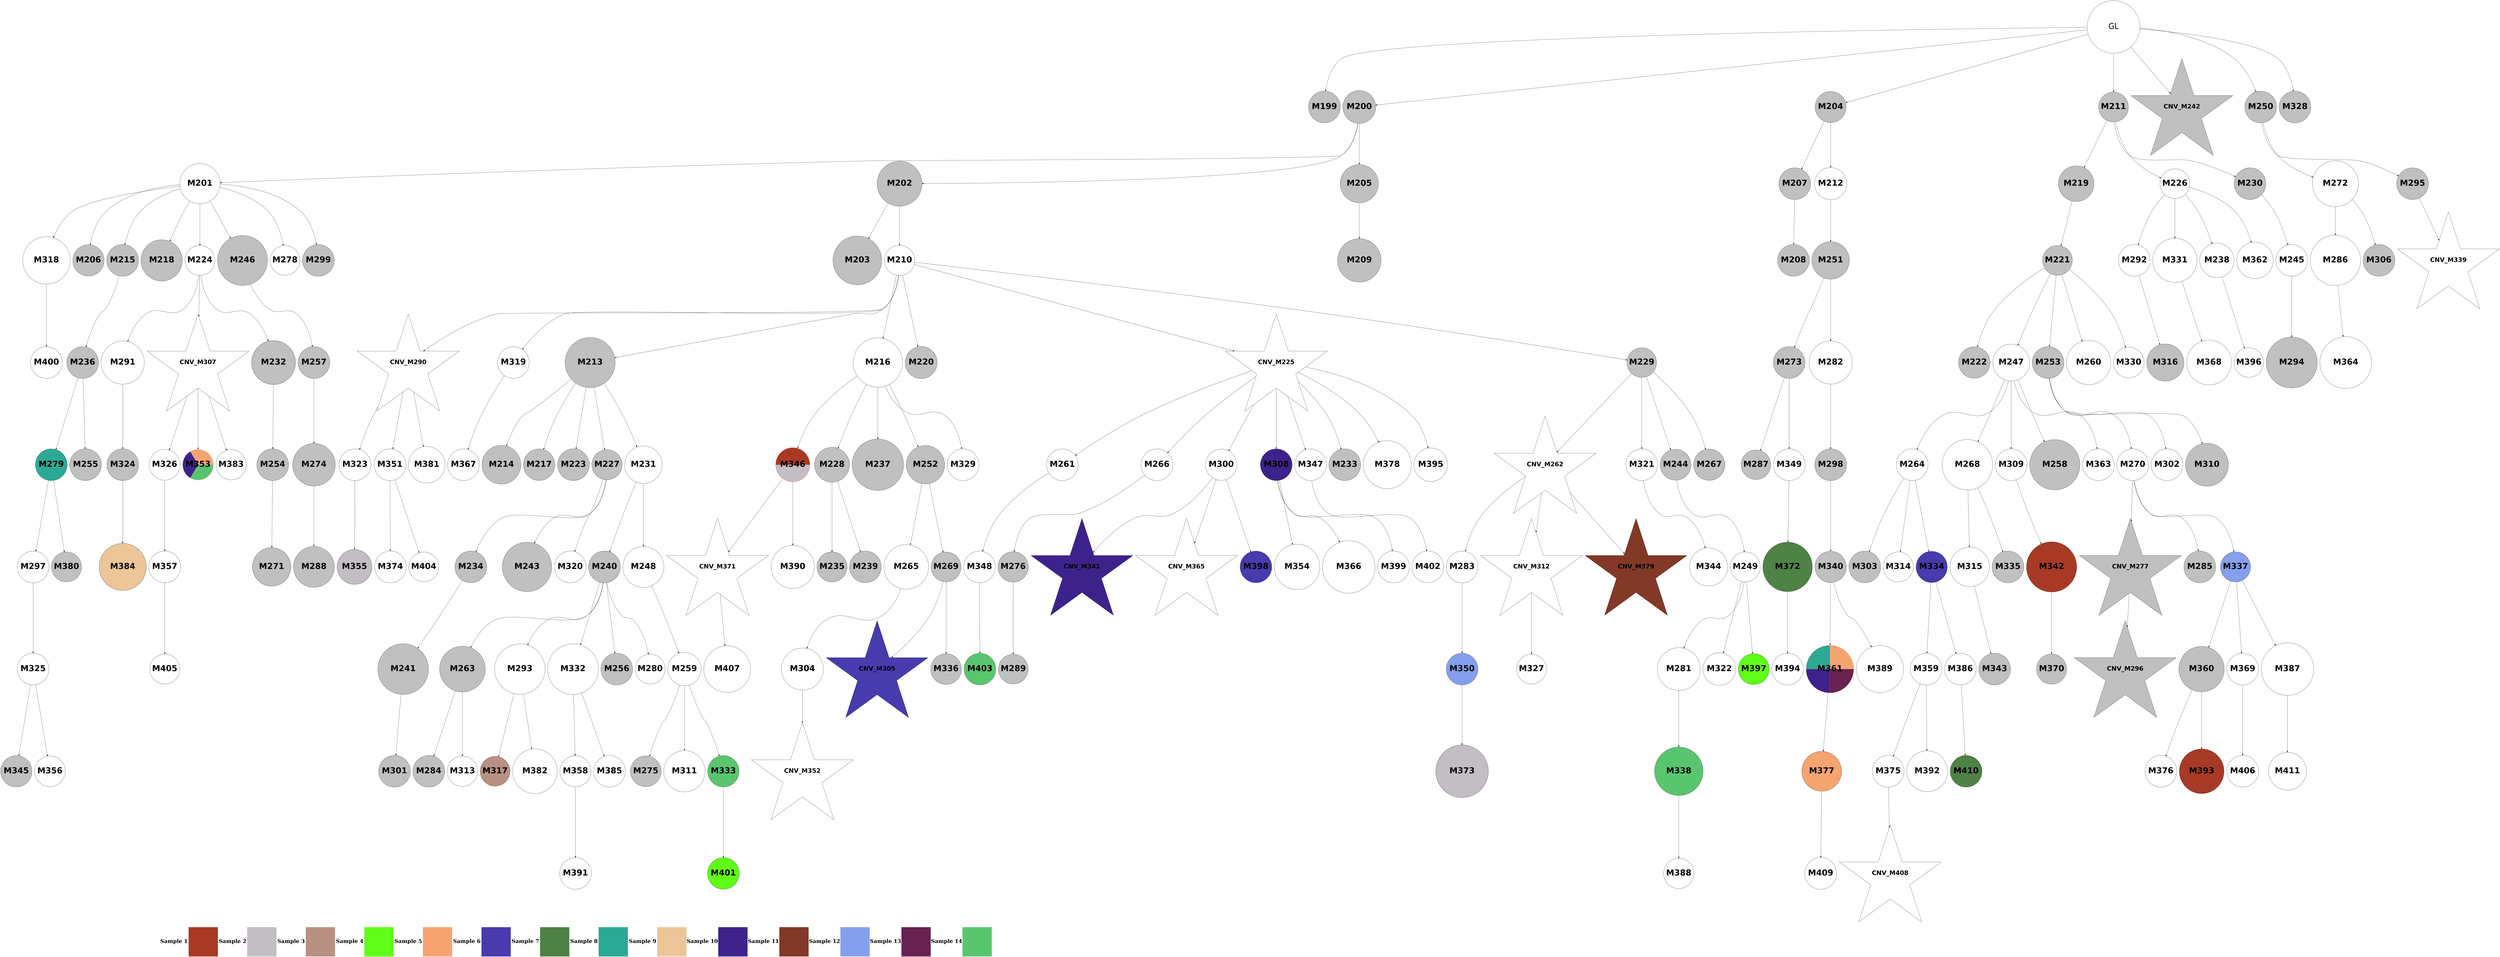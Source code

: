 digraph G { 
rankdir=TB;
256 -> 273;
259 -> 276;
261 -> 277;
261 -> 313;
261 -> 335;
263 -> 350;
264 -> 285;
264 -> 314;
264 -> 381;
265 -> 286;
265 -> 315;
266 -> 305;
266 -> 316;
266 -> 336;
267 -> 306;
268 -> 278;
270 -> 317;
270 -> 337;
271 -> 307;
271 -> 338;
272 -> 279;
272 -> 287;
272 -> 339;
274 -> 288;
274 -> 308;
275 -> 289;
275 -> 351;
276 -> 290;
278 -> 291;
279 -> 298;
281 -> 299;
281 -> 382;
283 -> 340;
284 -> 300;
285 -> 352;
288 -> 366;
292 -> 325;
292 -> 353;
292 -> 383;
293 -> 326;
294 -> 318;
295 -> 319;
295 -> 384;
297 -> 341;
299 -> 327;
300 -> 342;
302 -> 343;
302 -> 367;
302 -> 400;
306 -> 354;
309 -> 328;
309 -> 355;
309 -> 385;
310 -> 356;
310 -> 368;
310 -> 401;
311 -> 344;
314 -> 329;
317 -> 345;
320 -> 402;
321 -> 369;
323 -> 346;
325 -> 357;
326 -> 386;
327 -> 347;
327 -> 358;
328 -> 359;
333 -> 370;
334 -> 360;
334 -> 387;
335 -> 403;
336 -> 361;
336 -> 388;
339 -> 362;
339 -> 371;
339 -> 389;
340 -> 390;
342 -> 363;
342 -> 391;
344 -> 372;
348 -> 373;
348 -> 392;
349 -> 404;
350 -> 405;
351 -> 374;
352 -> 375;
353 -> 376;
353 -> 406;
359 -> 407;
360 -> 393;
361 -> 377;
361 -> 394;
362 -> 378;
362 -> 395;
363 -> 379;
371 -> 408;
373 -> 409;
374 -> 396;
377 -> 410;
379 -> 411;
388 -> 412;
389 -> 413;
200 -> 201;
200 -> 202;
200 -> 206;
200 -> 213;
200 -> 244;
200 -> 252;
200 -> 330;
202 -> 203;
202 -> 204;
202 -> 207;
203 -> 208;
203 -> 217;
203 -> 220;
203 -> 226;
203 -> 248;
203 -> 280;
203 -> 301;
203 -> 320;
204 -> 205;
204 -> 212;
206 -> 209;
206 -> 214;
207 -> 211;
209 -> 210;
212 -> 215;
212 -> 218;
212 -> 222;
212 -> 227;
212 -> 231;
212 -> 292;
212 -> 321;
213 -> 221;
213 -> 228;
213 -> 232;
214 -> 253;
215 -> 216;
215 -> 219;
215 -> 225;
215 -> 229;
215 -> 233;
217 -> 238;
218 -> 230;
218 -> 239;
218 -> 254;
218 -> 331;
218 -> 348;
221 -> 223;
223 -> 224;
223 -> 249;
223 -> 255;
223 -> 262;
223 -> 332;
226 -> 234;
226 -> 293;
226 -> 309;
227 -> 235;
227 -> 263;
227 -> 268;
227 -> 302;
227 -> 310;
227 -> 349;
227 -> 380;
227 -> 397;
228 -> 240;
228 -> 294;
228 -> 333;
228 -> 364;
229 -> 236;
229 -> 245;
229 -> 322;
230 -> 237;
230 -> 241;
231 -> 246;
231 -> 264;
231 -> 269;
231 -> 323;
232 -> 247;
233 -> 242;
233 -> 250;
234 -> 256;
236 -> 243;
238 -> 257;
238 -> 281;
240 -> 398;
242 -> 258;
242 -> 265;
242 -> 282;
242 -> 295;
242 -> 334;
243 -> 303;
246 -> 251;
247 -> 296;
248 -> 259;
249 -> 260;
249 -> 266;
249 -> 270;
249 -> 311;
249 -> 365;
250 -> 261;
251 -> 283;
251 -> 324;
251 -> 399;
252 -> 274;
252 -> 297;
253 -> 275;
253 -> 284;
254 -> 267;
254 -> 271;
255 -> 272;
255 -> 304;
255 -> 312;
259 [shape=circle style=filled fillcolor=grey fontname="helvetica-bold" fontsize=56 label="M257" width=0.76 height=2 ];
246 [shape=circle style=filled fillcolor=grey fontname="helvetica-bold" fontsize=56 label="M244" width=2.22 height=2 ];
340 [shape=circle style=filled fillcolor="#59c66f" fontname="helvetica-bold" fontsize=56 label="M338" width=4.6 height=2 ];
405 [shape=circle style=filled fillcolor="#59c66f" fontname="helvetica-bold" fontsize=56 label="M403" width=1.43 height=2 ];
275 [shape=circle style=filled fillcolor=grey fontname="helvetica-bold" fontsize=56 label="M273" width=1.51 height=2 ];
326 [shape=circle style=filled fillcolor=grey fontname="helvetica-bold" fontsize=56 label="M324" width=1.56 height=2 ];
300 [shape=circle style=filled fillcolor=grey fontname="helvetica-bold" fontsize=56 label="M298" width=1.52 height=2 ];
335 [shape=circle style=filled fillcolor="#59c66f" fontname="helvetica-bold" fontsize=56 label="M333" width=2.05 height=2 ];
355 [shape=circle style=wedged color="#f6a470:#3e228c:#59c66f" fontname="helvetica-bold" fontsize=56 label="M353" width=2.9 height=2 ];
323 [shape=circle style=filled fillcolor=white fontname="helvetica-bold" fontsize=56 label="M321" width=0.3 height=2 ];
226 [shape=circle style=filled fillcolor=white fontname="helvetica-bold" fontsize=56 label="M224" width=2.52 height=2 ];
245 [shape=circle style=filled fillcolor=grey fontname="helvetica-bold" fontsize=56 label="M243" width=4.68 height=2 ];
360 [shape=circle style=filled fillcolor=white fontname="helvetica-bold" fontsize=56 label="M358" width=2.13 height=2 ];
207 [shape=circle style=filled fillcolor=grey fontname="helvetica-bold" fontsize=56 label="M205" width=3.63 height=2 ];
384 [shape=circle style=filled fillcolor=white fontname="helvetica-bold" fontsize=56 label="M382" width=4.24 height=2 ];
352 [shape=circle style=filled fillcolor="#859fed" fontname="helvetica-bold" fontsize=56 label="M350" width=0.18 height=2 ];
389 [shape=circle style=filled fillcolor=white fontname="helvetica-bold" fontsize=56 label="M387" width=4.99 height=2 ];
343 [shape=star style=filled fillcolor="#3e228c" fontname="helvetica-bold" fontsize=42 label="CNV_M341"];
377 [shape=circle style=filled fillcolor=white fontname="helvetica-bold" fontsize=56 label="M375" width=0.32 height=2 ];
311 [shape=circle style=filled fillcolor=white fontname="helvetica-bold" fontsize=56 label="M309" width=2 height=2 ];
346 [shape=circle style=filled fillcolor=white fontname="helvetica-bold" fontsize=56 label="M344" width=3.61 height=2 ];
233 [shape=circle style=filled fillcolor=white fontname="helvetica-bold" fontsize=56 label="M231" width=3.56 height=2 ];
235 [shape=circle style=filled fillcolor=grey fontname="helvetica-bold" fontsize=56 label="M233" width=1.28 height=2 ];
225 [shape=circle style=filled fillcolor=grey fontname="helvetica-bold" fontsize=56 label="M223" width=0.65 height=2 ];
353 [shape=circle style=filled fillcolor=white fontname="helvetica-bold" fontsize=56 label="M351" width=1.01 height=2 ];
388 [shape=circle style=filled fillcolor=white fontname="helvetica-bold" fontsize=56 label="M386" width=1.66 height=2 ];
381 [shape=star style=filled fillcolor="#823927" fontname="helvetica-bold" fontsize=42 label="CNV_M379"];
319 [shape=circle style=filled fillcolor="#b89182" fontname="helvetica-bold" fontsize=56 label="M317" width=2.61 height=2 ];
400 [shape=circle style=filled fillcolor="#483bad" fontname="helvetica-bold" fontsize=56 label="M398" width=0.55 height=2 ];
309 [shape=star style=filled fillcolor=white fontname="helvetica-bold" fontsize=42 label="CNV_M307"];
345 [shape=circle style=filled fillcolor=grey fontname="helvetica-bold" fontsize=56 label="M343" width=0.08 height=2 ];
329 [shape=circle style=filled fillcolor=white fontname="helvetica-bold" fontsize=56 label="M327" width=2.71 height=2 ];
318 [shape=circle style=filled fillcolor=grey fontname="helvetica-bold" fontsize=56 label="M316" width=3.53 height=2 ];
251 [shape=circle style=filled fillcolor=white fontname="helvetica-bold" fontsize=56 label="M249" width=2.62 height=2 ];
239 [shape=circle style=filled fillcolor=grey fontname="helvetica-bold" fontsize=56 label="M237" width=4.88 height=2 ];
357 [shape=circle style=filled fillcolor="#c3bec3" fontname="helvetica-bold" fontsize=56 label="M355" width=3.3 height=2 ];
399 [shape=circle style=filled fillcolor="#5ffd17" fontname="helvetica-bold" fontsize=56 label="M397" width=2.21 height=2 ];
401 [shape=circle style=filled fillcolor=white fontname="helvetica-bold" fontsize=56 label="M399" width=0.6 height=2 ];
242 [shape=circle style=filled fillcolor=grey fontname="helvetica-bold" fontsize=56 label="M240" width=0.53 height=2 ];
383 [shape=circle style=filled fillcolor=white fontname="helvetica-bold" fontsize=56 label="M381" width=3.47 height=2 ];
248 [shape=circle style=filled fillcolor=grey fontname="helvetica-bold" fontsize=56 label="M246" width=4.74 height=2 ];
255 [shape=circle style=filled fillcolor=grey fontname="helvetica-bold" fontsize=56 label="M253" width=1.32 height=2 ];
342 [shape=circle style=filled fillcolor=grey fontname="helvetica-bold" fontsize=56 label="M340" width=2.05 height=2 ];
271 [shape=circle style=filled fillcolor=grey fontname="helvetica-bold" fontsize=56 label="M269" width=2.62 height=2 ];
230 [shape=circle style=filled fillcolor=grey fontname="helvetica-bold" fontsize=56 label="M228" width=3.3 height=2 ];
213 [shape=circle style=filled fillcolor=grey fontname="helvetica-bold" fontsize=56 label="M211" width=2.71 height=2 ];
349 [shape=circle style=filled fillcolor=white fontname="helvetica-bold" fontsize=56 label="M347" width=1.18 height=2 ];
254 [shape=circle style=filled fillcolor=grey fontname="helvetica-bold" fontsize=56 label="M252" width=3.64 height=2 ];
224 [shape=circle style=filled fillcolor=grey fontname="helvetica-bold" fontsize=56 label="M222" width=2.99 height=2 ];
261 [shape=circle style=filled fillcolor=white fontname="helvetica-bold" fontsize=56 label="M259" width=3.17 height=2 ];
249 [shape=circle style=filled fillcolor=white fontname="helvetica-bold" fontsize=56 label="M247" width=3.5 height=2 ];
236 [shape=circle style=filled fillcolor=grey fontname="helvetica-bold" fontsize=56 label="M234" width=1.77 height=2 ];
286 [shape=circle style=filled fillcolor=grey fontname="helvetica-bold" fontsize=56 label="M284" width=0.21 height=2 ];
369 [shape=circle style=filled fillcolor=white fontname="helvetica-bold" fontsize=56 label="M367" width=0.52 height=2 ];
240 [shape=circle style=filled fillcolor=white fontname="helvetica-bold" fontsize=56 label="M238" width=3.27 height=2 ];
203 [shape=circle style=filled fillcolor=white fontname="helvetica-bold" fontsize=56 label="M201" width=3.82 height=2 ];
229 [shape=circle style=filled fillcolor=grey fontname="helvetica-bold" fontsize=56 label="M227" width=2.86 height=2 ];
301 [shape=circle style=filled fillcolor=grey fontname="helvetica-bold" fontsize=56 label="M299" width=1.05 height=2 ];
215 [shape=circle style=filled fillcolor=grey fontname="helvetica-bold" fontsize=56 label="M213" width=4.75 height=2 ];
204 [shape=circle style=filled fillcolor=grey fontname="helvetica-bold" fontsize=56 label="M202" width=4.27 height=2 ];
264 [shape=star style=filled fillcolor=white fontname="helvetica-bold" fontsize=42 label="CNV_M262"];
407 [shape=circle style=filled fillcolor=white fontname="helvetica-bold" fontsize=56 label="M405" width=2.55 height=2 ];
232 [shape=circle style=filled fillcolor=grey fontname="helvetica-bold" fontsize=56 label="M230" width=1.71 height=2 ];
410 [shape=star style=filled fillcolor=white fontname="helvetica-bold" fontsize=42 label="CNV_M408"];
270 [shape=circle style=filled fillcolor=white fontname="helvetica-bold" fontsize=56 label="M268" width=4.79 height=2 ];
402 [shape=circle style=filled fillcolor=white fontname="helvetica-bold" fontsize=56 label="M400" width=0.83 height=2 ];
258 [shape=circle style=filled fillcolor=grey fontname="helvetica-bold" fontsize=56 label="M256" width=1.28 height=2 ];
344 [shape=circle style=filled fillcolor="#a83a25" fontname="helvetica-bold" fontsize=56 label="M342" width=4.76 height=2 ];
274 [shape=circle style=filled fillcolor=white fontname="helvetica-bold" fontsize=56 label="M272" width=4.36 height=2 ];
364 [shape=circle style=filled fillcolor=white fontname="helvetica-bold" fontsize=56 label="M362" width=3.46 height=2 ];
304 [shape=circle style=filled fillcolor=white fontname="helvetica-bold" fontsize=56 label="M302" width=1.06 height=2 ];
282 [shape=circle style=filled fillcolor=white fontname="helvetica-bold" fontsize=56 label="M280" width=2.62 height=2 ];
277 [shape=circle style=filled fillcolor=grey fontname="helvetica-bold" fontsize=56 label="M275" width=2.23 height=2 ];
211 [shape=circle style=filled fillcolor=grey fontname="helvetica-bold" fontsize=56 label="M209" width=4.12 height=2 ];
273 [shape=circle style=filled fillcolor=grey fontname="helvetica-bold" fontsize=56 label="M271" width=3.65 height=2 ];
387 [shape=circle style=filled fillcolor=white fontname="helvetica-bold" fontsize=56 label="M385" width=1.19 height=2 ];
324 [shape=circle style=filled fillcolor=white fontname="helvetica-bold" fontsize=56 label="M322" width=3.11 height=2 ];
218 [shape=circle style=filled fillcolor=white fontname="helvetica-bold" fontsize=56 label="M216" width=4.68 height=2 ];
370 [shape=circle style=filled fillcolor=white fontname="helvetica-bold" fontsize=56 label="M368" width=4.25 height=2 ];
392 [shape=circle style=filled fillcolor=white fontname="helvetica-bold" fontsize=56 label="M390" width=4.1 height=2 ];
365 [shape=circle style=filled fillcolor=white fontname="helvetica-bold" fontsize=56 label="M363" width=1.35 height=2 ];
379 [shape=circle style=filled fillcolor="#f6a470" fontname="helvetica-bold" fontsize=56 label="M377" width=3.78 height=2 ];
293 [shape=circle style=filled fillcolor=white fontname="helvetica-bold" fontsize=56 label="M291" width=4.1 height=2 ];
351 [shape=circle style=filled fillcolor=white fontname="helvetica-bold" fontsize=56 label="M349" width=0.21 height=2 ];
237 [shape=circle style=filled fillcolor=grey fontname="helvetica-bold" fontsize=56 label="M235" width=2.55 height=2 ];
411 [shape=circle style=filled fillcolor=white fontname="helvetica-bold" fontsize=56 label="M409" width=3.02 height=2 ];
257 [shape=circle style=filled fillcolor=grey fontname="helvetica-bold" fontsize=56 label="M255" width=1.75 height=2 ];
358 [shape=circle style=filled fillcolor=white fontname="helvetica-bold" fontsize=56 label="M356" width=2.27 height=2 ];
231 [shape=circle style=filled fillcolor=grey fontname="helvetica-bold" fontsize=56 label="M229" width=2.76 height=2 ];
361 [shape=circle style=filled fillcolor=white fontname="helvetica-bold" fontsize=56 label="M359" width=1.44 height=2 ];
202 [shape=circle style=filled fillcolor=grey fontname="helvetica-bold" fontsize=56 label="M200" width=3.11 height=2 ];
296 [shape=circle style=filled fillcolor=grey fontname="helvetica-bold" fontsize=56 label="M294" width=4.83 height=2 ];
292 [shape=star style=filled fillcolor=white fontname="helvetica-bold" fontsize=42 label="CNV_M290"];
299 [shape=circle style=filled fillcolor=white fontname="helvetica-bold" fontsize=56 label="M297" width=0.71 height=2 ];
220 [shape=circle style=filled fillcolor=grey fontname="helvetica-bold" fontsize=56 label="M218" width=3.92 height=2 ];
368 [shape=circle style=filled fillcolor=white fontname="helvetica-bold" fontsize=56 label="M366" width=4.98 height=2 ];
287 [shape=circle style=filled fillcolor=grey fontname="helvetica-bold" fontsize=56 label="M285" width=1.67 height=2 ];
331 [shape=circle style=filled fillcolor=white fontname="helvetica-bold" fontsize=56 label="M329" width=1.81 height=2 ];
378 [shape=circle style=filled fillcolor=white fontname="helvetica-bold" fontsize=56 label="M376" width=1.4 height=2 ];
265 [shape=circle style=filled fillcolor=grey fontname="helvetica-bold" fontsize=56 label="M263" width=4.33 height=2 ];
393 [shape=circle style=filled fillcolor=white fontname="helvetica-bold" fontsize=56 label="M391" width=1.14 height=2 ];
222 [shape=circle style=filled fillcolor=grey fontname="helvetica-bold" fontsize=56 label="M220" width=3.04 height=2 ];
201 [shape=circle style=filled fillcolor=grey fontname="helvetica-bold" fontsize=56 label="M199" width=0.26 height=2 ];
209 [shape=circle style=filled fillcolor=grey fontname="helvetica-bold" fontsize=56 label="M207" width=1.44 height=2 ];
359 [shape=circle style=filled fillcolor=white fontname="helvetica-bold" fontsize=56 label="M357" width=1.55 height=2 ];
212 [shape=circle style=filled fillcolor=white fontname="helvetica-bold" fontsize=56 label="M210" width=2.43 height=2 ];
272 [shape=circle style=filled fillcolor=white fontname="helvetica-bold" fontsize=56 label="M270" width=0.78 height=2 ];
253 [shape=circle style=filled fillcolor=grey fontname="helvetica-bold" fontsize=56 label="M251" width=3.56 height=2 ];
223 [shape=circle style=filled fillcolor=grey fontname="helvetica-bold" fontsize=56 label="M221" width=2.66 height=2 ];
376 [shape=circle style=filled fillcolor=white fontname="helvetica-bold" fontsize=56 label="M374" width=0.56 height=2 ];
372 [shape=circle style=filled fillcolor=grey fontname="helvetica-bold" fontsize=56 label="M370" width=2.48 height=2 ];
243 [shape=circle style=filled fillcolor=grey fontname="helvetica-bold" fontsize=56 label="M241" width=4.81 height=2 ];
394 [shape=circle style=filled fillcolor=white fontname="helvetica-bold" fontsize=56 label="M392" width=3.89 height=2 ];
263 [shape=circle style=filled fillcolor=white fontname="helvetica-bold" fontsize=56 label="M261" width=1.82 height=2 ];
291 [shape=circle style=filled fillcolor=grey fontname="helvetica-bold" fontsize=56 label="M289" width=2.61 height=2 ];
408 [shape=circle style=filled fillcolor=white fontname="helvetica-bold" fontsize=56 label="M406" width=1.1 height=2 ];
289 [shape=circle style=filled fillcolor=grey fontname="helvetica-bold" fontsize=56 label="M287" width=2.77 height=2 ];
238 [shape=circle style=filled fillcolor=grey fontname="helvetica-bold" fontsize=56 label="M236" width=0.69 height=2 ];
298 [shape=star style=filled fillcolor=grey fontname="helvetica-bold" fontsize=42 label="CNV_M296"];
386 [shape=circle style=filled fillcolor="#ecc599" fontname="helvetica-bold" fontsize=56 label="M384" width=4.47 height=2 ];
308 [shape=circle style=filled fillcolor=grey fontname="helvetica-bold" fontsize=56 label="M306" width=0.59 height=2 ];
297 [shape=circle style=filled fillcolor=grey fontname="helvetica-bold" fontsize=56 label="M295" width=0.29 height=2 ];
412 [shape=circle style=filled fillcolor="#4f8245" fontname="helvetica-bold" fontsize=56 label="M410" width=0.39 height=2 ];
382 [shape=circle style=filled fillcolor=grey fontname="helvetica-bold" fontsize=56 label="M380" width=2.83 height=2 ];
371 [shape=circle style=filled fillcolor=white fontname="helvetica-bold" fontsize=56 label="M369" width=0.9 height=2 ];
285 [shape=circle style=filled fillcolor=white fontname="helvetica-bold" fontsize=56 label="M283" width=1.98 height=2 ];
216 [shape=circle style=filled fillcolor=grey fontname="helvetica-bold" fontsize=56 label="M214" width=3.68 height=2 ];
409 [shape=circle style=filled fillcolor=white fontname="helvetica-bold" fontsize=56 label="M407" width=4.43 height=2 ];
250 [shape=circle style=filled fillcolor=white fontname="helvetica-bold" fontsize=56 label="M248" width=3.89 height=2 ];
362 [shape=circle style=filled fillcolor=grey fontname="helvetica-bold" fontsize=56 label="M360" width=4.31 height=2 ];
217 [shape=circle style=filled fillcolor=grey fontname="helvetica-bold" fontsize=56 label="M215" width=1.21 height=2 ];
302 [shape=circle style=filled fillcolor=white fontname="helvetica-bold" fontsize=56 label="M300" width=2.97 height=2 ];
338 [shape=circle style=filled fillcolor=grey fontname="helvetica-bold" fontsize=56 label="M336" width=2.24 height=2 ];
262 [shape=circle style=filled fillcolor=white fontname="helvetica-bold" fontsize=56 label="M260" width=4.2 height=2 ];
350 [shape=circle style=filled fillcolor=white fontname="helvetica-bold" fontsize=56 label="M348" width=1.31 height=2 ];
256 [shape=circle style=filled fillcolor=grey fontname="helvetica-bold" fontsize=56 label="M254" width=0.16 height=2 ];
396 [shape=circle style=filled fillcolor=white fontname="helvetica-bold" fontsize=56 label="M394" width=0.29 height=2 ];
334 [shape=circle style=filled fillcolor=white fontname="helvetica-bold" fontsize=56 label="M332" width=4.8 height=2 ];
317 [shape=circle style=filled fillcolor=white fontname="helvetica-bold" fontsize=56 label="M315" width=3.75 height=2 ];
200 [label="GL" fontname="arial-bold" fontsize=56 width=5 height=5];
260 [shape=circle style=filled fillcolor=grey fontname="helvetica-bold" fontsize=56 label="M258" width=4.76 height=2 ];
374 [shape=circle style=filled fillcolor="#4f8245" fontname="helvetica-bold" fontsize=56 label="M372" width=4.7 height=2 ];
413 [shape=circle style=filled fillcolor=white fontname="helvetica-bold" fontsize=56 label="M411" width=3.58 height=2 ];
325 [shape=circle style=filled fillcolor=white fontname="helvetica-bold" fontsize=56 label="M323" width=0.92 height=2 ];
205 [shape=circle style=filled fillcolor=grey fontname="helvetica-bold" fontsize=56 label="M203" width=4.63 height=2 ];
206 [shape=circle style=filled fillcolor=grey fontname="helvetica-bold" fontsize=56 label="M204" width=2.13 height=2 ];
234 [shape=circle style=filled fillcolor=grey fontname="helvetica-bold" fontsize=56 label="M232" width=4.17 height=2 ];
337 [shape=circle style=filled fillcolor=grey fontname="helvetica-bold" fontsize=56 label="M335" width=1.65 height=2 ];
305 [shape=circle style=filled fillcolor=grey fontname="helvetica-bold" fontsize=56 label="M303" width=0.32 height=2 ];
268 [shape=circle style=filled fillcolor=white fontname="helvetica-bold" fontsize=56 label="M266" width=0.42 height=2 ];
214 [shape=circle style=filled fillcolor=white fontname="helvetica-bold" fontsize=56 label="M212" width=3.05 height=2 ];
208 [shape=circle style=filled fillcolor=grey fontname="helvetica-bold" fontsize=56 label="M206" width=2.1 height=2 ];
341 [shape=star style=filled fillcolor=white fontname="helvetica-bold" fontsize=42 label="CNV_M339"];
390 [shape=circle style=filled fillcolor=white fontname="helvetica-bold" fontsize=56 label="M388" width=2.88 height=2 ];
315 [shape=circle style=filled fillcolor=white fontname="helvetica-bold" fontsize=56 label="M313" width=2.88 height=2 ];
347 [shape=circle style=filled fillcolor=grey fontname="helvetica-bold" fontsize=56 label="M345" width=2.05 height=2 ];
210 [shape=circle style=filled fillcolor=grey fontname="helvetica-bold" fontsize=56 label="M208" width=0.52 height=2 ];
327 [shape=circle style=filled fillcolor=white fontname="helvetica-bold" fontsize=56 label="M325" width=1.33 height=2 ];
221 [shape=circle style=filled fillcolor=grey fontname="helvetica-bold" fontsize=56 label="M219" width=3.38 height=2 ];
290 [shape=circle style=filled fillcolor=grey fontname="helvetica-bold" fontsize=56 label="M288" width=3.88 height=2 ];
252 [shape=circle style=filled fillcolor=grey fontname="helvetica-bold" fontsize=56 label="M250" width=1.63 height=2 ];
247 [shape=circle style=filled fillcolor=white fontname="helvetica-bold" fontsize=56 label="M245" width=0.56 height=2 ];
316 [shape=circle style=filled fillcolor=white fontname="helvetica-bold" fontsize=56 label="M314" width=2.46 height=2 ];
278 [shape=circle style=filled fillcolor=grey fontname="helvetica-bold" fontsize=56 label="M276" width=2.34 height=2 ];
348 [shape=circle style=wedged color="#a83a25:#c3bec3" fontname="helvetica-bold" fontsize=56 label="M346" width=3.23 height=2 ];
283 [shape=circle style=filled fillcolor=white fontname="helvetica-bold" fontsize=56 label="M281" width=4.07 height=2 ];
403 [shape=circle style=filled fillcolor="#5ffd17" fontname="helvetica-bold" fontsize=56 label="M401" width=0.71 height=2 ];
295 [shape=circle style=filled fillcolor=white fontname="helvetica-bold" fontsize=56 label="M293" width=4.78 height=2 ];
281 [shape=circle style=filled fillcolor="#2ca995" fontname="helvetica-bold" fontsize=56 label="M279" width=0.63 height=2 ];
314 [shape=star style=filled fillcolor=white fontname="helvetica-bold" fontsize=42 label="CNV_M312"];
313 [shape=circle style=filled fillcolor=white fontname="helvetica-bold" fontsize=56 label="M311" width=3.91 height=2 ];
373 [shape=star style=filled fillcolor=white fontname="helvetica-bold" fontsize=42 label="CNV_M371"];
307 [shape=star style=filled fillcolor="#483bad" fontname="helvetica-bold" fontsize=42 label="CNV_M305"];
356 [shape=circle style=filled fillcolor=white fontname="helvetica-bold" fontsize=56 label="M354" width=4.3 height=2 ];
288 [shape=circle style=filled fillcolor=white fontname="helvetica-bold" fontsize=56 label="M286" width=4.78 height=2 ];
284 [shape=circle style=filled fillcolor=white fontname="helvetica-bold" fontsize=56 label="M282" width=4.09 height=2 ];
303 [shape=circle style=filled fillcolor=grey fontname="helvetica-bold" fontsize=56 label="M301" width=1.31 height=2 ];
312 [shape=circle style=filled fillcolor=grey fontname="helvetica-bold" fontsize=56 label="M310" width=4.07 height=2 ];
276 [shape=circle style=filled fillcolor=grey fontname="helvetica-bold" fontsize=56 label="M274" width=4.04 height=2 ];
266 [shape=circle style=filled fillcolor=white fontname="helvetica-bold" fontsize=56 label="M264" width=1.37 height=2 ];
280 [shape=circle style=filled fillcolor=white fontname="helvetica-bold" fontsize=56 label="M278" width=2.67 height=2 ];
404 [shape=circle style=filled fillcolor=white fontname="helvetica-bold" fontsize=56 label="M402" width=0.4 height=2 ];
336 [shape=circle style=filled fillcolor="#483bad" fontname="helvetica-bold" fontsize=56 label="M334" width=2.09 height=2 ];
228 [shape=circle style=filled fillcolor=white fontname="helvetica-bold" fontsize=56 label="M226" width=2.61 height=2 ];
244 [shape=star style=filled fillcolor=grey fontname="helvetica-bold" fontsize=42 label="CNV_M242"];
367 [shape=star style=filled fillcolor=white fontname="helvetica-bold" fontsize=42 label="CNV_M365"];
397 [shape=circle style=filled fillcolor=white fontname="helvetica-bold" fontsize=56 label="M395" width=3.18 height=2 ];
219 [shape=circle style=filled fillcolor=grey fontname="helvetica-bold" fontsize=56 label="M217" width=2.04 height=2 ];
395 [shape=circle style=filled fillcolor="#a83a25" fontname="helvetica-bold" fontsize=56 label="M393" width=4.23 height=2 ];
321 [shape=circle style=filled fillcolor=white fontname="helvetica-bold" fontsize=56 label="M319" width=1.26 height=2 ];
385 [shape=circle style=filled fillcolor=white fontname="helvetica-bold" fontsize=56 label="M383" width=2.4 height=2 ];
366 [shape=circle style=filled fillcolor=white fontname="helvetica-bold" fontsize=56 label="M364" width=4.92 height=2 ];
332 [shape=circle style=filled fillcolor=white fontname="helvetica-bold" fontsize=56 label="M330" width=2.27 height=2 ];
241 [shape=circle style=filled fillcolor=grey fontname="helvetica-bold" fontsize=56 label="M239" width=0.2 height=2 ];
320 [shape=circle style=filled fillcolor=white fontname="helvetica-bold" fontsize=56 label="M318" width=4.5 height=2 ];
333 [shape=circle style=filled fillcolor=white fontname="helvetica-bold" fontsize=56 label="M331" width=4.19 height=2 ];
328 [shape=circle style=filled fillcolor=white fontname="helvetica-bold" fontsize=56 label="M326" width=2.93 height=2 ];
354 [shape=star style=filled fillcolor=white fontname="helvetica-bold" fontsize=42 label="CNV_M352"];
375 [shape=circle style=filled fillcolor="#c3bec3" fontname="helvetica-bold" fontsize=56 label="M373" width=4.99 height=2 ];
380 [shape=circle style=filled fillcolor=white fontname="helvetica-bold" fontsize=56 label="M378" width=4.56 height=2 ];
269 [shape=circle style=filled fillcolor=grey fontname="helvetica-bold" fontsize=56 label="M267" width=2.1 height=2 ];
398 [shape=circle style=filled fillcolor=white fontname="helvetica-bold" fontsize=56 label="M396" width=2.8 height=2 ];
306 [shape=circle style=filled fillcolor=white fontname="helvetica-bold" fontsize=56 label="M304" width=3.98 height=2 ];
267 [shape=circle style=filled fillcolor=white fontname="helvetica-bold" fontsize=56 label="M265" width=4.24 height=2 ];
391 [shape=circle style=filled fillcolor=white fontname="helvetica-bold" fontsize=56 label="M389" width=4.47 height=2 ];
227 [shape=star style=filled fillcolor=white fontname="helvetica-bold" fontsize=42 label="CNV_M225"];
406 [shape=circle style=filled fillcolor=white fontname="helvetica-bold" fontsize=56 label="M404" width=2.6 height=2 ];
339 [shape=circle style=filled fillcolor="#859fed" fontname="helvetica-bold" fontsize=56 label="M337" width=2.47 height=2 ];
322 [shape=circle style=filled fillcolor=white fontname="helvetica-bold" fontsize=56 label="M320" width=0.64 height=2 ];
363 [shape=circle style=wedged color="#f6a470:#2ca995:#3e228c:#692150" fontname="helvetica-bold" fontsize=56 label="M361" width=4.51 height=2 ];
330 [shape=circle style=filled fillcolor=grey fontname="helvetica-bold" fontsize=56 label="M328" width=1.88 height=2 ];
294 [shape=circle style=filled fillcolor=white fontname="helvetica-bold" fontsize=56 label="M292" width=1.63 height=2 ];
279 [shape=star style=filled fillcolor=grey fontname="helvetica-bold" fontsize=42 label="CNV_M277"];
310 [shape=circle style=filled fillcolor="#3e228c" fontname="helvetica-bold" fontsize=56 label="M308" width=0.86 height=2 ];
{rank=sink;
Legend[shape=none, margin=0, label=<<TABLE border="0" cellborder="0" cellspacing="0"> 
<TR><TD width="200" height="200" colspan="1"><FONT POINT-SIZE="36.0"><B>Sample 1</B></FONT></TD><TD width="200" height="200" colspan="1" BGCOLOR="#a83a25"></TD>
<TD width="200" height="200" colspan="1"><FONT POINT-SIZE="36.0"><B>Sample 2</B></FONT></TD><TD width="200" height="200" colspan="1" BGCOLOR="#c3bec3"></TD>
<TD width="200" height="200" colspan="1"><FONT POINT-SIZE="36.0"><B>Sample 3</B></FONT></TD><TD width="200" height="200" colspan="1" BGCOLOR="#b89182"></TD>
<TD width="200" height="200" colspan="1"><FONT POINT-SIZE="36.0"><B>Sample 4</B></FONT></TD><TD width="200" height="200" colspan="1" BGCOLOR="#5ffd17"></TD>
<TD width="200" height="200" colspan="1"><FONT POINT-SIZE="36.0"><B>Sample 5</B></FONT></TD><TD width="200" height="200" colspan="1" BGCOLOR="#f6a470"></TD>
<TD width="200" height="200" colspan="1"><FONT POINT-SIZE="36.0"><B>Sample 6</B></FONT></TD><TD width="200" height="200" colspan="1" BGCOLOR="#483bad"></TD>
<TD width="200" height="200" colspan="1"><FONT POINT-SIZE="36.0"><B>Sample 7</B></FONT></TD><TD width="200" height="200" colspan="1" BGCOLOR="#4f8245"></TD>
<TD width="200" height="200" colspan="1"><FONT POINT-SIZE="36.0"><B>Sample 8</B></FONT></TD><TD width="200" height="200" colspan="1" BGCOLOR="#2ca995"></TD>
<TD width="200" height="200" colspan="1"><FONT POINT-SIZE="36.0"><B>Sample 9</B></FONT></TD><TD width="200" height="200" colspan="1" BGCOLOR="#ecc599"></TD>
<TD width="200" height="200" colspan="1"><FONT POINT-SIZE="36.0"><B>Sample 10</B></FONT></TD><TD width="200" height="200" colspan="1" BGCOLOR="#3e228c"></TD>
<TD width="200" height="200" colspan="1"><FONT POINT-SIZE="36.0"><B>Sample 11</B></FONT></TD><TD width="200" height="200" colspan="1" BGCOLOR="#823927"></TD>
<TD width="200" height="200" colspan="1"><FONT POINT-SIZE="36.0"><B>Sample 12</B></FONT></TD><TD width="200" height="200" colspan="1" BGCOLOR="#859fed"></TD>
<TD width="200" height="200" colspan="1"><FONT POINT-SIZE="36.0"><B>Sample 13</B></FONT></TD><TD width="200" height="200" colspan="1" BGCOLOR="#692150"></TD>
<TD width="200" height="200" colspan="1"><FONT POINT-SIZE="36.0"><B>Sample 14</B></FONT></TD><TD width="200" height="200" colspan="1" BGCOLOR="#59c66f"></TD>
</TR></TABLE>>];
} 
}